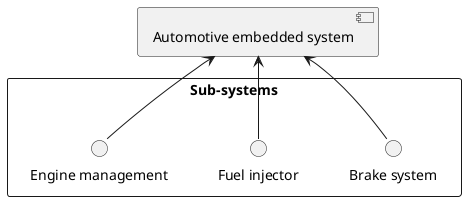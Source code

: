 @startuml


component "Automotive embedded system" as CAR_SYSTEM

rectangle "Sub-systems" {
    () "Brake system" as ECU_BS
    () "Fuel injector" as ECU_FI

    () "Engine management" as ECU_EM
}

ECU_BS -up-> CAR_SYSTEM
ECU_FI -up-> CAR_SYSTEM
ECU_EM -up-> CAR_SYSTEM

@enduml
